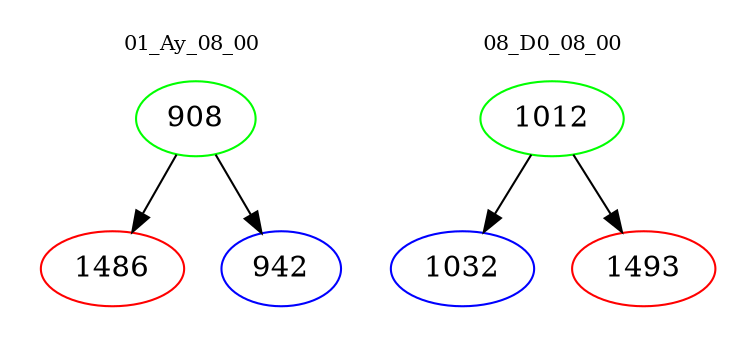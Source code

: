 digraph{
subgraph cluster_0 {
color = white
label = "01_Ay_08_00";
fontsize=10;
T0_908 [label="908", color="green"]
T0_908 -> T0_1486 [color="black"]
T0_1486 [label="1486", color="red"]
T0_908 -> T0_942 [color="black"]
T0_942 [label="942", color="blue"]
}
subgraph cluster_1 {
color = white
label = "08_D0_08_00";
fontsize=10;
T1_1012 [label="1012", color="green"]
T1_1012 -> T1_1032 [color="black"]
T1_1032 [label="1032", color="blue"]
T1_1012 -> T1_1493 [color="black"]
T1_1493 [label="1493", color="red"]
}
}
